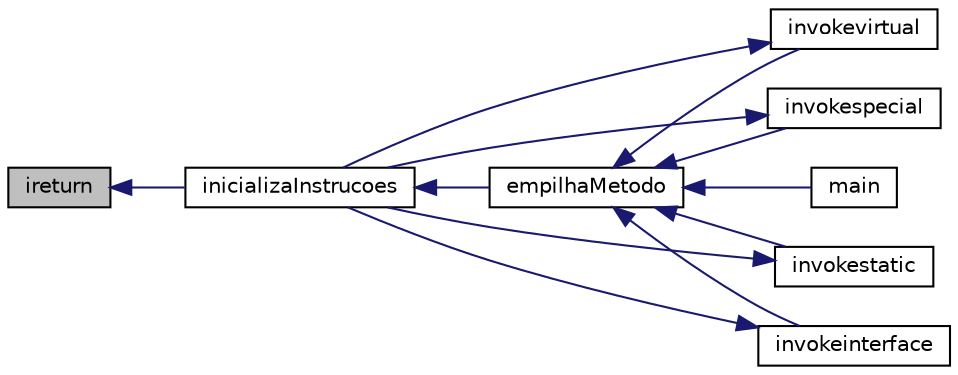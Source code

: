 digraph "ireturn"
{
 // INTERACTIVE_SVG=YES
  edge [fontname="Helvetica",fontsize="10",labelfontname="Helvetica",labelfontsize="10"];
  node [fontname="Helvetica",fontsize="10",shape=record];
  rankdir="LR";
  Node2919 [label="ireturn",height=0.2,width=0.4,color="black", fillcolor="grey75", style="filled", fontcolor="black"];
  Node2919 -> Node2920 [dir="back",color="midnightblue",fontsize="10",style="solid",fontname="Helvetica"];
  Node2920 [label="inicializaInstrucoes",height=0.2,width=0.4,color="black", fillcolor="white", style="filled",URL="$instrucao_8h.html#a308f4b87fb42ab5a62790c0127003ebe"];
  Node2920 -> Node2921 [dir="back",color="midnightblue",fontsize="10",style="solid",fontname="Helvetica"];
  Node2921 [label="empilhaMetodo",height=0.2,width=0.4,color="black", fillcolor="white", style="filled",URL="$metodo_8h.html#a68acc5b3f2238f62b7d0ee50964183c1"];
  Node2921 -> Node2922 [dir="back",color="midnightblue",fontsize="10",style="solid",fontname="Helvetica"];
  Node2922 [label="invokevirtual",height=0.2,width=0.4,color="black", fillcolor="white", style="filled",URL="$instrucao_8h.html#a78801a57dd7317b58754d741e22607a7"];
  Node2922 -> Node2920 [dir="back",color="midnightblue",fontsize="10",style="solid",fontname="Helvetica"];
  Node2921 -> Node2923 [dir="back",color="midnightblue",fontsize="10",style="solid",fontname="Helvetica"];
  Node2923 [label="invokespecial",height=0.2,width=0.4,color="black", fillcolor="white", style="filled",URL="$instrucao_8h.html#aea396d65920fd2046b81c2b5742f8fc2"];
  Node2923 -> Node2920 [dir="back",color="midnightblue",fontsize="10",style="solid",fontname="Helvetica"];
  Node2921 -> Node2924 [dir="back",color="midnightblue",fontsize="10",style="solid",fontname="Helvetica"];
  Node2924 [label="invokestatic",height=0.2,width=0.4,color="black", fillcolor="white", style="filled",URL="$instrucao_8h.html#a99b74fdcaa5d59615718fc49f4cb1bf2"];
  Node2924 -> Node2920 [dir="back",color="midnightblue",fontsize="10",style="solid",fontname="Helvetica"];
  Node2921 -> Node2925 [dir="back",color="midnightblue",fontsize="10",style="solid",fontname="Helvetica"];
  Node2925 [label="invokeinterface",height=0.2,width=0.4,color="black", fillcolor="white", style="filled",URL="$instrucao_8h.html#a04465c61aa4c123ce79dc562244e7af8"];
  Node2925 -> Node2920 [dir="back",color="midnightblue",fontsize="10",style="solid",fontname="Helvetica"];
  Node2921 -> Node2926 [dir="back",color="midnightblue",fontsize="10",style="solid",fontname="Helvetica"];
  Node2926 [label="main",height=0.2,width=0.4,color="black", fillcolor="white", style="filled",URL="$main_8c.html#a0ddf1224851353fc92bfbff6f499fa97"];
}

